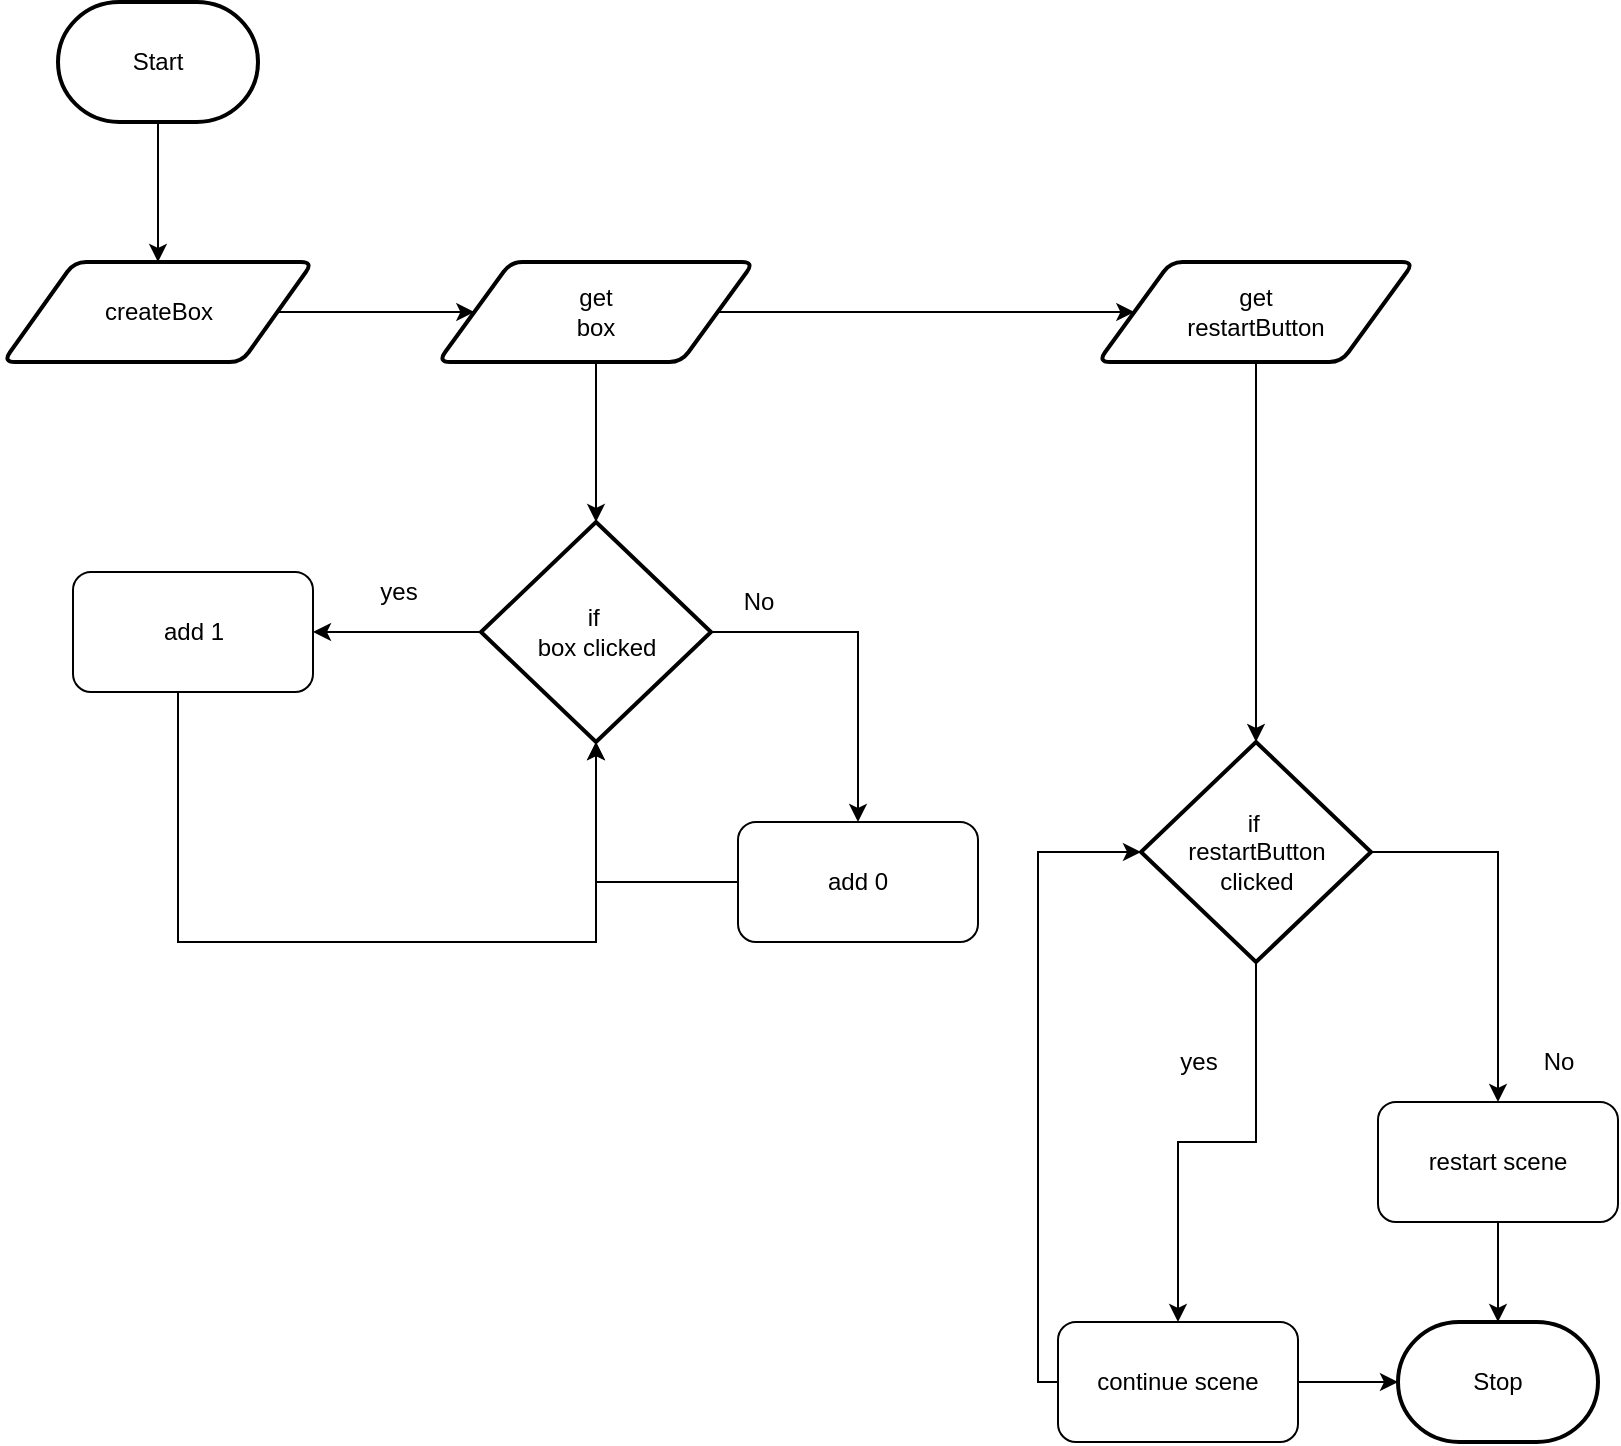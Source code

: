 <mxfile>
    <diagram id="HIP3nbAZw_EuaXWnEj3U" name="Page-1">
        <mxGraphModel dx="1086" dy="751" grid="1" gridSize="10" guides="1" tooltips="1" connect="1" arrows="1" fold="1" page="1" pageScale="1" pageWidth="850" pageHeight="1100" math="0" shadow="0">
            <root>
                <mxCell id="0"/>
                <mxCell id="1" parent="0"/>
                <mxCell id="5" style="edgeStyle=orthogonalEdgeStyle;html=1;strokeColor=none;rounded=0;" parent="1" source="2" target="4" edge="1">
                    <mxGeometry relative="1" as="geometry"/>
                </mxCell>
                <mxCell id="8" style="edgeStyle=orthogonalEdgeStyle;shape=connector;rounded=0;html=1;entryX=0.5;entryY=0;entryDx=0;entryDy=0;labelBackgroundColor=default;strokeColor=default;fontFamily=Helvetica;fontSize=11;fontColor=default;endArrow=classic;" parent="1" source="2" target="4" edge="1">
                    <mxGeometry relative="1" as="geometry"/>
                </mxCell>
                <mxCell id="2" value="Start" style="strokeWidth=2;html=1;shape=mxgraph.flowchart.terminator;whiteSpace=wrap;" parent="1" vertex="1">
                    <mxGeometry x="40" y="20" width="100" height="60" as="geometry"/>
                </mxCell>
                <mxCell id="3" value="Stop" style="strokeWidth=2;html=1;shape=mxgraph.flowchart.terminator;whiteSpace=wrap;" parent="1" vertex="1">
                    <mxGeometry x="710" y="680" width="100" height="60" as="geometry"/>
                </mxCell>
                <mxCell id="16" style="edgeStyle=orthogonalEdgeStyle;html=1;rounded=0;" parent="1" source="4" target="15" edge="1">
                    <mxGeometry relative="1" as="geometry"/>
                </mxCell>
                <mxCell id="4" value="createBox" style="shape=parallelogram;html=1;strokeWidth=2;perimeter=parallelogramPerimeter;whiteSpace=wrap;rounded=1;arcSize=12;size=0.23;" parent="1" vertex="1">
                    <mxGeometry x="12.5" y="150" width="155" height="50" as="geometry"/>
                </mxCell>
                <mxCell id="21" style="edgeStyle=orthogonalEdgeStyle;rounded=0;html=1;" edge="1" parent="1" source="13" target="19">
                    <mxGeometry relative="1" as="geometry"/>
                </mxCell>
                <mxCell id="23" style="edgeStyle=orthogonalEdgeStyle;rounded=0;html=1;entryX=0.5;entryY=0;entryDx=0;entryDy=0;" edge="1" parent="1" source="13" target="24">
                    <mxGeometry relative="1" as="geometry">
                        <mxPoint x="520" y="490" as="targetPoint"/>
                    </mxGeometry>
                </mxCell>
                <mxCell id="13" value="if&amp;nbsp;&lt;br&gt;box clicked" style="strokeWidth=2;html=1;shape=mxgraph.flowchart.decision;whiteSpace=wrap;" parent="1" vertex="1">
                    <mxGeometry x="251.5" y="280" width="115" height="110" as="geometry"/>
                </mxCell>
                <mxCell id="17" style="edgeStyle=orthogonalEdgeStyle;html=1;rounded=0;" parent="1" source="15" target="13" edge="1">
                    <mxGeometry relative="1" as="geometry">
                        <mxPoint x="448.63" y="175" as="targetPoint"/>
                    </mxGeometry>
                </mxCell>
                <mxCell id="28" style="edgeStyle=orthogonalEdgeStyle;rounded=0;html=1;entryX=0;entryY=0.5;entryDx=0;entryDy=0;" edge="1" parent="1" source="15" target="29">
                    <mxGeometry relative="1" as="geometry">
                        <mxPoint x="560" y="175" as="targetPoint"/>
                    </mxGeometry>
                </mxCell>
                <mxCell id="15" value="get&lt;br&gt;box" style="shape=parallelogram;html=1;strokeWidth=2;perimeter=parallelogramPerimeter;whiteSpace=wrap;rounded=1;arcSize=12;size=0.23;" parent="1" vertex="1">
                    <mxGeometry x="230" y="150" width="158" height="50" as="geometry"/>
                </mxCell>
                <mxCell id="31" style="edgeStyle=orthogonalEdgeStyle;rounded=0;html=1;entryX=0.5;entryY=1;entryDx=0;entryDy=0;entryPerimeter=0;" edge="1" parent="1" source="19" target="13">
                    <mxGeometry relative="1" as="geometry">
                        <mxPoint x="310" y="490" as="targetPoint"/>
                        <Array as="points">
                            <mxPoint x="100" y="490"/>
                            <mxPoint x="309" y="490"/>
                        </Array>
                    </mxGeometry>
                </mxCell>
                <mxCell id="19" value="add 1" style="rounded=1;whiteSpace=wrap;html=1;" vertex="1" parent="1">
                    <mxGeometry x="47.5" y="305" width="120" height="60" as="geometry"/>
                </mxCell>
                <mxCell id="20" value="yes" style="text;html=1;align=center;verticalAlign=middle;resizable=0;points=[];autosize=1;strokeColor=none;fillColor=none;" vertex="1" parent="1">
                    <mxGeometry x="190" y="300" width="40" height="30" as="geometry"/>
                </mxCell>
                <mxCell id="33" style="edgeStyle=orthogonalEdgeStyle;rounded=0;html=1;entryX=0.5;entryY=1;entryDx=0;entryDy=0;entryPerimeter=0;" edge="1" parent="1" source="24" target="13">
                    <mxGeometry relative="1" as="geometry"/>
                </mxCell>
                <mxCell id="24" value="add 0" style="rounded=1;whiteSpace=wrap;html=1;" vertex="1" parent="1">
                    <mxGeometry x="380" y="430" width="120" height="60" as="geometry"/>
                </mxCell>
                <mxCell id="30" style="edgeStyle=orthogonalEdgeStyle;rounded=0;html=1;entryX=0.5;entryY=0;entryDx=0;entryDy=0;entryPerimeter=0;" edge="1" parent="1" source="29" target="34">
                    <mxGeometry relative="1" as="geometry">
                        <mxPoint x="639" y="370" as="targetPoint"/>
                    </mxGeometry>
                </mxCell>
                <mxCell id="29" value="get&lt;br&gt;restartButton" style="shape=parallelogram;html=1;strokeWidth=2;perimeter=parallelogramPerimeter;whiteSpace=wrap;rounded=1;arcSize=12;size=0.23;" vertex="1" parent="1">
                    <mxGeometry x="560" y="150" width="158" height="50" as="geometry"/>
                </mxCell>
                <mxCell id="32" value="No" style="text;html=1;align=center;verticalAlign=middle;resizable=0;points=[];autosize=1;strokeColor=none;fillColor=none;" vertex="1" parent="1">
                    <mxGeometry x="370" y="305" width="40" height="30" as="geometry"/>
                </mxCell>
                <mxCell id="35" style="edgeStyle=orthogonalEdgeStyle;rounded=0;html=1;" edge="1" parent="1" source="34" target="36">
                    <mxGeometry relative="1" as="geometry">
                        <mxPoint x="639" y="550" as="targetPoint"/>
                    </mxGeometry>
                </mxCell>
                <mxCell id="39" style="edgeStyle=orthogonalEdgeStyle;rounded=0;html=1;" edge="1" parent="1" source="34" target="38">
                    <mxGeometry relative="1" as="geometry"/>
                </mxCell>
                <mxCell id="34" value="if&amp;nbsp;&lt;br&gt;restartButton&lt;br&gt;clicked" style="strokeWidth=2;html=1;shape=mxgraph.flowchart.decision;whiteSpace=wrap;" vertex="1" parent="1">
                    <mxGeometry x="581.5" y="390" width="115" height="110" as="geometry"/>
                </mxCell>
                <mxCell id="37" style="edgeStyle=orthogonalEdgeStyle;rounded=0;html=1;" edge="1" parent="1" source="36" target="3">
                    <mxGeometry relative="1" as="geometry"/>
                </mxCell>
                <mxCell id="42" style="edgeStyle=orthogonalEdgeStyle;rounded=0;html=1;entryX=0;entryY=0.5;entryDx=0;entryDy=0;entryPerimeter=0;exitX=0;exitY=0.5;exitDx=0;exitDy=0;" edge="1" parent="1" source="36" target="34">
                    <mxGeometry relative="1" as="geometry">
                        <mxPoint x="550" y="450" as="targetPoint"/>
                        <Array as="points">
                            <mxPoint x="530" y="710"/>
                            <mxPoint x="530" y="445"/>
                        </Array>
                    </mxGeometry>
                </mxCell>
                <mxCell id="36" value="continue scene" style="rounded=1;whiteSpace=wrap;html=1;" vertex="1" parent="1">
                    <mxGeometry x="540" y="680" width="120" height="60" as="geometry"/>
                </mxCell>
                <mxCell id="45" style="edgeStyle=orthogonalEdgeStyle;rounded=0;html=1;" edge="1" parent="1" source="38" target="3">
                    <mxGeometry relative="1" as="geometry"/>
                </mxCell>
                <mxCell id="38" value="restart scene" style="rounded=1;whiteSpace=wrap;html=1;" vertex="1" parent="1">
                    <mxGeometry x="700" y="570" width="120" height="60" as="geometry"/>
                </mxCell>
                <mxCell id="43" value="No" style="text;html=1;align=center;verticalAlign=middle;resizable=0;points=[];autosize=1;strokeColor=none;fillColor=none;" vertex="1" parent="1">
                    <mxGeometry x="770" y="535" width="40" height="30" as="geometry"/>
                </mxCell>
                <mxCell id="44" value="yes" style="text;html=1;align=center;verticalAlign=middle;resizable=0;points=[];autosize=1;strokeColor=none;fillColor=none;" vertex="1" parent="1">
                    <mxGeometry x="590" y="535" width="40" height="30" as="geometry"/>
                </mxCell>
            </root>
        </mxGraphModel>
    </diagram>
</mxfile>